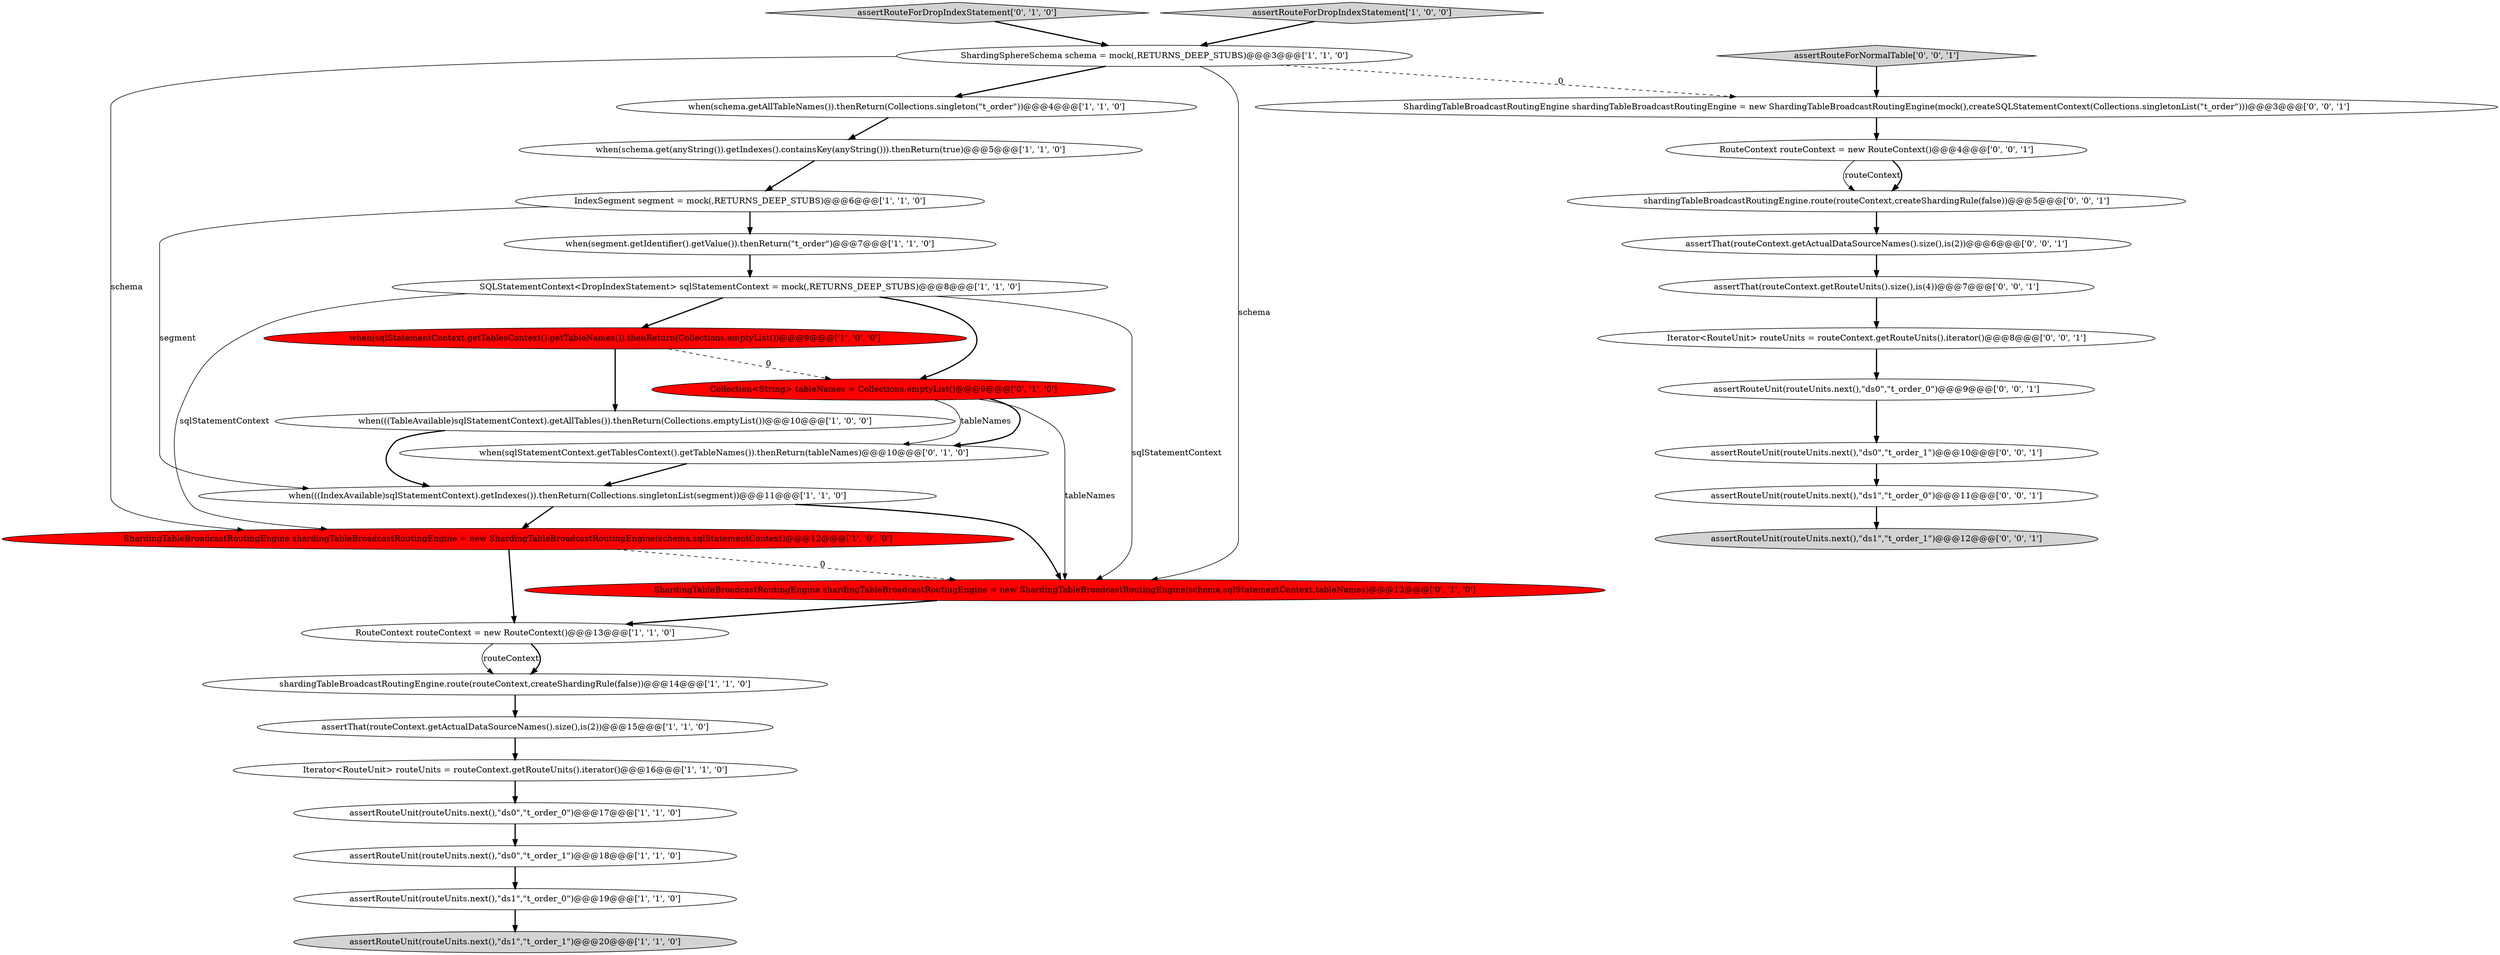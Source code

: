 digraph {
18 [style = filled, label = "Iterator<RouteUnit> routeUnits = routeContext.getRouteUnits().iterator()@@@16@@@['1', '1', '0']", fillcolor = white, shape = ellipse image = "AAA0AAABBB1BBB"];
14 [style = filled, label = "shardingTableBroadcastRoutingEngine.route(routeContext,createShardingRule(false))@@@14@@@['1', '1', '0']", fillcolor = white, shape = ellipse image = "AAA0AAABBB1BBB"];
29 [style = filled, label = "assertRouteForNormalTable['0', '0', '1']", fillcolor = lightgray, shape = diamond image = "AAA0AAABBB3BBB"];
26 [style = filled, label = "assertRouteUnit(routeUnits.next(),\"ds1\",\"t_order_1\")@@@12@@@['0', '0', '1']", fillcolor = lightgray, shape = ellipse image = "AAA0AAABBB3BBB"];
12 [style = filled, label = "RouteContext routeContext = new RouteContext()@@@13@@@['1', '1', '0']", fillcolor = white, shape = ellipse image = "AAA0AAABBB1BBB"];
32 [style = filled, label = "assertRouteUnit(routeUnits.next(),\"ds1\",\"t_order_0\")@@@11@@@['0', '0', '1']", fillcolor = white, shape = ellipse image = "AAA0AAABBB3BBB"];
21 [style = filled, label = "assertRouteForDropIndexStatement['0', '1', '0']", fillcolor = lightgray, shape = diamond image = "AAA0AAABBB2BBB"];
33 [style = filled, label = "assertThat(routeContext.getActualDataSourceNames().size(),is(2))@@@6@@@['0', '0', '1']", fillcolor = white, shape = ellipse image = "AAA0AAABBB3BBB"];
5 [style = filled, label = "when(((IndexAvailable)sqlStatementContext).getIndexes()).thenReturn(Collections.singletonList(segment))@@@11@@@['1', '1', '0']", fillcolor = white, shape = ellipse image = "AAA0AAABBB1BBB"];
7 [style = filled, label = "assertThat(routeContext.getActualDataSourceNames().size(),is(2))@@@15@@@['1', '1', '0']", fillcolor = white, shape = ellipse image = "AAA0AAABBB1BBB"];
16 [style = filled, label = "assertRouteUnit(routeUnits.next(),\"ds1\",\"t_order_1\")@@@20@@@['1', '1', '0']", fillcolor = lightgray, shape = ellipse image = "AAA0AAABBB1BBB"];
31 [style = filled, label = "RouteContext routeContext = new RouteContext()@@@4@@@['0', '0', '1']", fillcolor = white, shape = ellipse image = "AAA0AAABBB3BBB"];
13 [style = filled, label = "when(sqlStatementContext.getTablesContext().getTableNames()).thenReturn(Collections.emptyList())@@@9@@@['1', '0', '0']", fillcolor = red, shape = ellipse image = "AAA1AAABBB1BBB"];
15 [style = filled, label = "when(schema.getAllTableNames()).thenReturn(Collections.singleton(\"t_order\"))@@@4@@@['1', '1', '0']", fillcolor = white, shape = ellipse image = "AAA0AAABBB1BBB"];
4 [style = filled, label = "assertRouteForDropIndexStatement['1', '0', '0']", fillcolor = lightgray, shape = diamond image = "AAA0AAABBB1BBB"];
22 [style = filled, label = "Collection<String> tableNames = Collections.emptyList()@@@9@@@['0', '1', '0']", fillcolor = red, shape = ellipse image = "AAA1AAABBB2BBB"];
2 [style = filled, label = "assertRouteUnit(routeUnits.next(),\"ds1\",\"t_order_0\")@@@19@@@['1', '1', '0']", fillcolor = white, shape = ellipse image = "AAA0AAABBB1BBB"];
19 [style = filled, label = "ShardingTableBroadcastRoutingEngine shardingTableBroadcastRoutingEngine = new ShardingTableBroadcastRoutingEngine(schema,sqlStatementContext,tableNames)@@@12@@@['0', '1', '0']", fillcolor = red, shape = ellipse image = "AAA1AAABBB2BBB"];
9 [style = filled, label = "when(schema.get(anyString()).getIndexes().containsKey(anyString())).thenReturn(true)@@@5@@@['1', '1', '0']", fillcolor = white, shape = ellipse image = "AAA0AAABBB1BBB"];
24 [style = filled, label = "shardingTableBroadcastRoutingEngine.route(routeContext,createShardingRule(false))@@@5@@@['0', '0', '1']", fillcolor = white, shape = ellipse image = "AAA0AAABBB3BBB"];
3 [style = filled, label = "assertRouteUnit(routeUnits.next(),\"ds0\",\"t_order_0\")@@@17@@@['1', '1', '0']", fillcolor = white, shape = ellipse image = "AAA0AAABBB1BBB"];
20 [style = filled, label = "when(sqlStatementContext.getTablesContext().getTableNames()).thenReturn(tableNames)@@@10@@@['0', '1', '0']", fillcolor = white, shape = ellipse image = "AAA0AAABBB2BBB"];
6 [style = filled, label = "assertRouteUnit(routeUnits.next(),\"ds0\",\"t_order_1\")@@@18@@@['1', '1', '0']", fillcolor = white, shape = ellipse image = "AAA0AAABBB1BBB"];
27 [style = filled, label = "ShardingTableBroadcastRoutingEngine shardingTableBroadcastRoutingEngine = new ShardingTableBroadcastRoutingEngine(mock(),createSQLStatementContext(Collections.singletonList(\"t_order\")))@@@3@@@['0', '0', '1']", fillcolor = white, shape = ellipse image = "AAA0AAABBB3BBB"];
11 [style = filled, label = "when(segment.getIdentifier().getValue()).thenReturn(\"t_order\")@@@7@@@['1', '1', '0']", fillcolor = white, shape = ellipse image = "AAA0AAABBB1BBB"];
23 [style = filled, label = "assertThat(routeContext.getRouteUnits().size(),is(4))@@@7@@@['0', '0', '1']", fillcolor = white, shape = ellipse image = "AAA0AAABBB3BBB"];
25 [style = filled, label = "Iterator<RouteUnit> routeUnits = routeContext.getRouteUnits().iterator()@@@8@@@['0', '0', '1']", fillcolor = white, shape = ellipse image = "AAA0AAABBB3BBB"];
0 [style = filled, label = "IndexSegment segment = mock(,RETURNS_DEEP_STUBS)@@@6@@@['1', '1', '0']", fillcolor = white, shape = ellipse image = "AAA0AAABBB1BBB"];
17 [style = filled, label = "SQLStatementContext<DropIndexStatement> sqlStatementContext = mock(,RETURNS_DEEP_STUBS)@@@8@@@['1', '1', '0']", fillcolor = white, shape = ellipse image = "AAA0AAABBB1BBB"];
1 [style = filled, label = "ShardingSphereSchema schema = mock(,RETURNS_DEEP_STUBS)@@@3@@@['1', '1', '0']", fillcolor = white, shape = ellipse image = "AAA0AAABBB1BBB"];
8 [style = filled, label = "when(((TableAvailable)sqlStatementContext).getAllTables()).thenReturn(Collections.emptyList())@@@10@@@['1', '0', '0']", fillcolor = white, shape = ellipse image = "AAA0AAABBB1BBB"];
10 [style = filled, label = "ShardingTableBroadcastRoutingEngine shardingTableBroadcastRoutingEngine = new ShardingTableBroadcastRoutingEngine(schema,sqlStatementContext)@@@12@@@['1', '0', '0']", fillcolor = red, shape = ellipse image = "AAA1AAABBB1BBB"];
28 [style = filled, label = "assertRouteUnit(routeUnits.next(),\"ds0\",\"t_order_0\")@@@9@@@['0', '0', '1']", fillcolor = white, shape = ellipse image = "AAA0AAABBB3BBB"];
30 [style = filled, label = "assertRouteUnit(routeUnits.next(),\"ds0\",\"t_order_1\")@@@10@@@['0', '0', '1']", fillcolor = white, shape = ellipse image = "AAA0AAABBB3BBB"];
12->14 [style = solid, label="routeContext"];
5->10 [style = bold, label=""];
18->3 [style = bold, label=""];
23->25 [style = bold, label=""];
25->28 [style = bold, label=""];
31->24 [style = solid, label="routeContext"];
9->0 [style = bold, label=""];
28->30 [style = bold, label=""];
19->12 [style = bold, label=""];
10->19 [style = dashed, label="0"];
1->27 [style = dashed, label="0"];
1->15 [style = bold, label=""];
31->24 [style = bold, label=""];
17->10 [style = solid, label="sqlStatementContext"];
0->11 [style = bold, label=""];
3->6 [style = bold, label=""];
27->31 [style = bold, label=""];
30->32 [style = bold, label=""];
17->22 [style = bold, label=""];
32->26 [style = bold, label=""];
22->20 [style = solid, label="tableNames"];
17->19 [style = solid, label="sqlStatementContext"];
20->5 [style = bold, label=""];
14->7 [style = bold, label=""];
6->2 [style = bold, label=""];
33->23 [style = bold, label=""];
5->19 [style = bold, label=""];
24->33 [style = bold, label=""];
29->27 [style = bold, label=""];
8->5 [style = bold, label=""];
22->20 [style = bold, label=""];
22->19 [style = solid, label="tableNames"];
15->9 [style = bold, label=""];
10->12 [style = bold, label=""];
21->1 [style = bold, label=""];
12->14 [style = bold, label=""];
7->18 [style = bold, label=""];
11->17 [style = bold, label=""];
17->13 [style = bold, label=""];
4->1 [style = bold, label=""];
13->8 [style = bold, label=""];
0->5 [style = solid, label="segment"];
1->19 [style = solid, label="schema"];
13->22 [style = dashed, label="0"];
1->10 [style = solid, label="schema"];
2->16 [style = bold, label=""];
}
